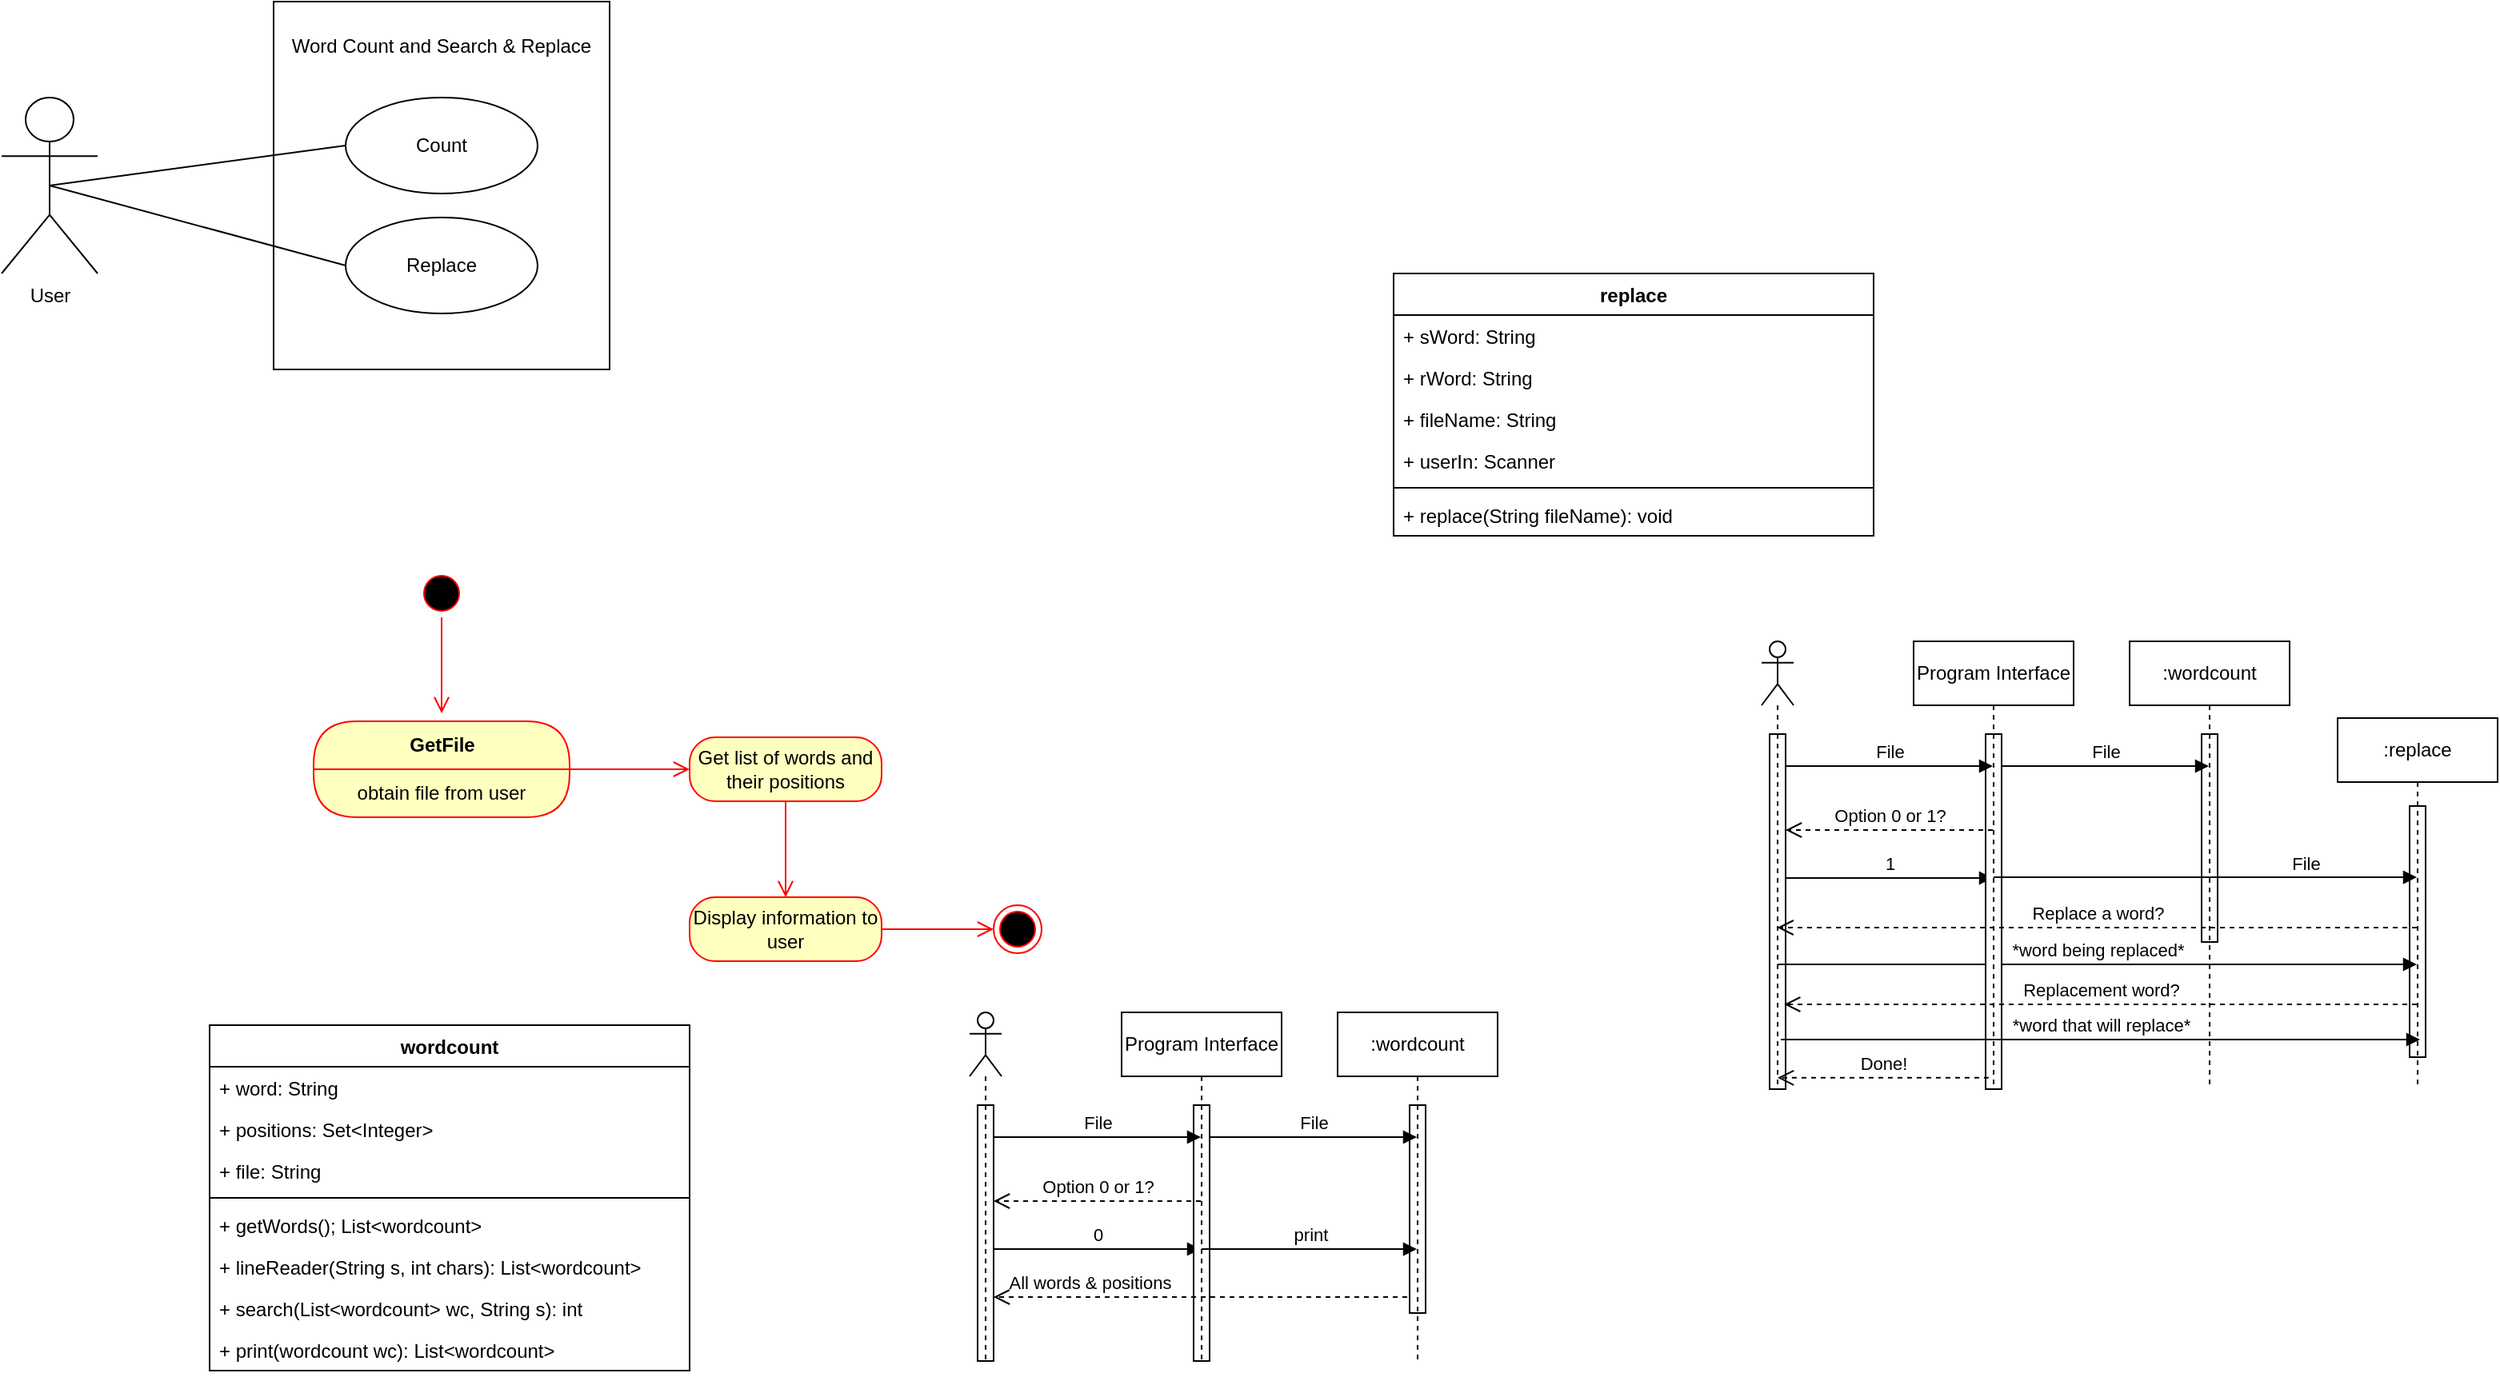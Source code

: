 <mxfile version="12.8.9" type="device"><diagram id="NhJ52JXwNd7fQe1UTmcK" name="Page-1"><mxGraphModel dx="1002" dy="770" grid="1" gridSize="10" guides="1" tooltips="1" connect="1" arrows="1" fold="1" page="1" pageScale="1" pageWidth="850" pageHeight="1100" math="0" shadow="0"><root><mxCell id="0"/><mxCell id="1" parent="0"/><mxCell id="6uRurRRvnaTjxOEBC3Tr-1" value="" style="rounded=0;whiteSpace=wrap;html=1;" parent="1" vertex="1"><mxGeometry x="270" y="150" width="210" height="230" as="geometry"/></mxCell><mxCell id="6uRurRRvnaTjxOEBC3Tr-2" value="&lt;br&gt;Word Count and Search &amp;amp; Replace" style="text;html=1;strokeColor=none;fillColor=none;align=center;verticalAlign=middle;whiteSpace=wrap;rounded=0;" parent="1" vertex="1"><mxGeometry x="280" y="160" width="190" height="20" as="geometry"/></mxCell><mxCell id="6uRurRRvnaTjxOEBC3Tr-3" value="" style="ellipse;whiteSpace=wrap;html=1;" parent="1" vertex="1"><mxGeometry x="315" y="210" width="120" height="60" as="geometry"/></mxCell><mxCell id="6uRurRRvnaTjxOEBC3Tr-4" value="Count" style="text;html=1;strokeColor=none;fillColor=none;align=center;verticalAlign=middle;whiteSpace=wrap;rounded=0;" parent="1" vertex="1"><mxGeometry x="355" y="230" width="40" height="20" as="geometry"/></mxCell><mxCell id="6uRurRRvnaTjxOEBC3Tr-5" value="" style="ellipse;whiteSpace=wrap;html=1;" parent="1" vertex="1"><mxGeometry x="315" y="285" width="120" height="60" as="geometry"/></mxCell><mxCell id="6uRurRRvnaTjxOEBC3Tr-7" value="Replace" style="text;html=1;strokeColor=none;fillColor=none;align=center;verticalAlign=middle;whiteSpace=wrap;rounded=0;" parent="1" vertex="1"><mxGeometry x="355" y="305" width="40" height="20" as="geometry"/></mxCell><mxCell id="6uRurRRvnaTjxOEBC3Tr-10" style="rounded=0;orthogonalLoop=1;jettySize=auto;html=1;exitX=0.5;exitY=0.5;exitDx=0;exitDy=0;exitPerimeter=0;entryX=0;entryY=0.5;entryDx=0;entryDy=0;strokeColor=#000000;endArrow=none;endFill=0;" parent="1" source="6uRurRRvnaTjxOEBC3Tr-9" target="6uRurRRvnaTjxOEBC3Tr-3" edge="1"><mxGeometry relative="1" as="geometry"/></mxCell><mxCell id="6uRurRRvnaTjxOEBC3Tr-11" style="edgeStyle=none;rounded=0;orthogonalLoop=1;jettySize=auto;html=1;exitX=0.5;exitY=0.5;exitDx=0;exitDy=0;exitPerimeter=0;entryX=0;entryY=0.5;entryDx=0;entryDy=0;endArrow=none;endFill=0;strokeColor=#000000;" parent="1" source="6uRurRRvnaTjxOEBC3Tr-9" target="6uRurRRvnaTjxOEBC3Tr-5" edge="1"><mxGeometry relative="1" as="geometry"/></mxCell><mxCell id="6uRurRRvnaTjxOEBC3Tr-9" value="User" style="shape=umlActor;verticalLabelPosition=bottom;labelBackgroundColor=#ffffff;verticalAlign=top;html=1;outlineConnect=0;" parent="1" vertex="1"><mxGeometry x="100" y="210" width="60" height="110" as="geometry"/></mxCell><mxCell id="6uRurRRvnaTjxOEBC3Tr-13" value="" style="ellipse;html=1;shape=startState;fillColor=#000000;strokeColor=#ff0000;" parent="1" vertex="1"><mxGeometry x="360" y="505" width="30" height="30" as="geometry"/></mxCell><mxCell id="6uRurRRvnaTjxOEBC3Tr-14" value="" style="edgeStyle=orthogonalEdgeStyle;html=1;verticalAlign=bottom;endArrow=open;endSize=8;strokeColor=#ff0000;" parent="1" source="6uRurRRvnaTjxOEBC3Tr-13" edge="1"><mxGeometry relative="1" as="geometry"><mxPoint x="375" y="595" as="targetPoint"/></mxGeometry></mxCell><mxCell id="6uRurRRvnaTjxOEBC3Tr-17" value="GetFile" style="swimlane;html=1;fontStyle=1;align=center;verticalAlign=middle;childLayout=stackLayout;horizontal=1;startSize=30;horizontalStack=0;resizeParent=0;resizeLast=1;container=0;fontColor=#000000;collapsible=0;rounded=1;arcSize=30;strokeColor=#ff0000;fillColor=#ffffc0;swimlaneFillColor=#ffffc0;dropTarget=0;" parent="1" vertex="1"><mxGeometry x="295" y="600" width="160" height="60" as="geometry"/></mxCell><mxCell id="6uRurRRvnaTjxOEBC3Tr-18" value="obtain file from user" style="text;html=1;strokeColor=none;fillColor=none;align=center;verticalAlign=middle;spacingLeft=4;spacingRight=4;whiteSpace=wrap;overflow=hidden;rotatable=0;fontColor=#000000;" parent="6uRurRRvnaTjxOEBC3Tr-17" vertex="1"><mxGeometry y="30" width="160" height="30" as="geometry"/></mxCell><mxCell id="6uRurRRvnaTjxOEBC3Tr-19" value="" style="edgeStyle=orthogonalEdgeStyle;html=1;verticalAlign=bottom;endArrow=open;endSize=8;strokeColor=#ff0000;" parent="1" source="6uRurRRvnaTjxOEBC3Tr-17" edge="1"><mxGeometry relative="1" as="geometry"><mxPoint x="530" y="630" as="targetPoint"/></mxGeometry></mxCell><mxCell id="6uRurRRvnaTjxOEBC3Tr-23" value="Get list of words and their positions" style="rounded=1;whiteSpace=wrap;html=1;arcSize=40;fontColor=#000000;fillColor=#ffffc0;strokeColor=#ff0000;" parent="1" vertex="1"><mxGeometry x="530" y="610" width="120" height="40" as="geometry"/></mxCell><mxCell id="6uRurRRvnaTjxOEBC3Tr-24" value="" style="edgeStyle=orthogonalEdgeStyle;html=1;verticalAlign=bottom;endArrow=open;endSize=8;strokeColor=#ff0000;" parent="1" source="6uRurRRvnaTjxOEBC3Tr-23" edge="1"><mxGeometry relative="1" as="geometry"><mxPoint x="590" y="710" as="targetPoint"/></mxGeometry></mxCell><mxCell id="6uRurRRvnaTjxOEBC3Tr-25" value="Display information to user" style="rounded=1;whiteSpace=wrap;html=1;arcSize=40;fontColor=#000000;fillColor=#ffffc0;strokeColor=#ff0000;" parent="1" vertex="1"><mxGeometry x="530" y="710" width="120" height="40" as="geometry"/></mxCell><mxCell id="6uRurRRvnaTjxOEBC3Tr-26" value="" style="edgeStyle=orthogonalEdgeStyle;html=1;verticalAlign=bottom;endArrow=open;endSize=8;strokeColor=#ff0000;entryX=0;entryY=0.5;entryDx=0;entryDy=0;" parent="1" source="6uRurRRvnaTjxOEBC3Tr-25" target="6uRurRRvnaTjxOEBC3Tr-27" edge="1"><mxGeometry relative="1" as="geometry"><mxPoint x="590" y="810" as="targetPoint"/></mxGeometry></mxCell><mxCell id="6uRurRRvnaTjxOEBC3Tr-27" value="" style="ellipse;html=1;shape=endState;fillColor=#000000;strokeColor=#ff0000;" parent="1" vertex="1"><mxGeometry x="720" y="715" width="30" height="30" as="geometry"/></mxCell><mxCell id="kAFtCRI18ZNxF_PGifZE-1" value="wordcount" style="swimlane;fontStyle=1;align=center;verticalAlign=top;childLayout=stackLayout;horizontal=1;startSize=26;horizontalStack=0;resizeParent=1;resizeParentMax=0;resizeLast=0;collapsible=1;marginBottom=0;" parent="1" vertex="1"><mxGeometry x="230" y="790" width="300" height="216" as="geometry"/></mxCell><mxCell id="kAFtCRI18ZNxF_PGifZE-2" value="+ word: String" style="text;strokeColor=none;fillColor=none;align=left;verticalAlign=top;spacingLeft=4;spacingRight=4;overflow=hidden;rotatable=0;points=[[0,0.5],[1,0.5]];portConstraint=eastwest;" parent="kAFtCRI18ZNxF_PGifZE-1" vertex="1"><mxGeometry y="26" width="300" height="26" as="geometry"/></mxCell><mxCell id="kAFtCRI18ZNxF_PGifZE-5" value="+ positions: Set&lt;Integer&gt;" style="text;strokeColor=none;fillColor=none;align=left;verticalAlign=top;spacingLeft=4;spacingRight=4;overflow=hidden;rotatable=0;points=[[0,0.5],[1,0.5]];portConstraint=eastwest;" parent="kAFtCRI18ZNxF_PGifZE-1" vertex="1"><mxGeometry y="52" width="300" height="26" as="geometry"/></mxCell><mxCell id="kAFtCRI18ZNxF_PGifZE-6" value="+ file: String" style="text;strokeColor=none;fillColor=none;align=left;verticalAlign=top;spacingLeft=4;spacingRight=4;overflow=hidden;rotatable=0;points=[[0,0.5],[1,0.5]];portConstraint=eastwest;" parent="kAFtCRI18ZNxF_PGifZE-1" vertex="1"><mxGeometry y="78" width="300" height="26" as="geometry"/></mxCell><mxCell id="kAFtCRI18ZNxF_PGifZE-3" value="" style="line;strokeWidth=1;fillColor=none;align=left;verticalAlign=middle;spacingTop=-1;spacingLeft=3;spacingRight=3;rotatable=0;labelPosition=right;points=[];portConstraint=eastwest;" parent="kAFtCRI18ZNxF_PGifZE-1" vertex="1"><mxGeometry y="104" width="300" height="8" as="geometry"/></mxCell><mxCell id="kAFtCRI18ZNxF_PGifZE-4" value="+ getWords(); List&lt;wordcount&gt;" style="text;strokeColor=none;fillColor=none;align=left;verticalAlign=top;spacingLeft=4;spacingRight=4;overflow=hidden;rotatable=0;points=[[0,0.5],[1,0.5]];portConstraint=eastwest;" parent="kAFtCRI18ZNxF_PGifZE-1" vertex="1"><mxGeometry y="112" width="300" height="26" as="geometry"/></mxCell><mxCell id="kAFtCRI18ZNxF_PGifZE-7" value="+ lineReader(String s, int chars): List&lt;wordcount&gt;" style="text;strokeColor=none;fillColor=none;align=left;verticalAlign=top;spacingLeft=4;spacingRight=4;overflow=hidden;rotatable=0;points=[[0,0.5],[1,0.5]];portConstraint=eastwest;" parent="kAFtCRI18ZNxF_PGifZE-1" vertex="1"><mxGeometry y="138" width="300" height="26" as="geometry"/></mxCell><mxCell id="kAFtCRI18ZNxF_PGifZE-8" value="+ search(List&lt;wordcount&gt; wc, String s): int" style="text;strokeColor=none;fillColor=none;align=left;verticalAlign=top;spacingLeft=4;spacingRight=4;overflow=hidden;rotatable=0;points=[[0,0.5],[1,0.5]];portConstraint=eastwest;" parent="kAFtCRI18ZNxF_PGifZE-1" vertex="1"><mxGeometry y="164" width="300" height="26" as="geometry"/></mxCell><mxCell id="kAFtCRI18ZNxF_PGifZE-9" value="+ print(wordcount wc): List&lt;wordcount&gt;" style="text;strokeColor=none;fillColor=none;align=left;verticalAlign=top;spacingLeft=4;spacingRight=4;overflow=hidden;rotatable=0;points=[[0,0.5],[1,0.5]];portConstraint=eastwest;" parent="kAFtCRI18ZNxF_PGifZE-1" vertex="1"><mxGeometry y="190" width="300" height="26" as="geometry"/></mxCell><mxCell id="kAFtCRI18ZNxF_PGifZE-10" value="" style="html=1;points=[];perimeter=orthogonalPerimeter;" parent="1" vertex="1"><mxGeometry x="710" y="840" width="10" height="160" as="geometry"/></mxCell><mxCell id="kAFtCRI18ZNxF_PGifZE-12" value="" style="shape=umlLifeline;participant=umlActor;perimeter=lifelinePerimeter;whiteSpace=wrap;html=1;container=1;collapsible=0;recursiveResize=0;verticalAlign=top;spacingTop=36;labelBackgroundColor=#ffffff;outlineConnect=0;" parent="1" vertex="1"><mxGeometry x="705" y="782" width="20" height="218" as="geometry"/></mxCell><mxCell id="kAFtCRI18ZNxF_PGifZE-19" value="0" style="html=1;verticalAlign=bottom;endArrow=block;" parent="kAFtCRI18ZNxF_PGifZE-12" target="kAFtCRI18ZNxF_PGifZE-16" edge="1"><mxGeometry width="80" relative="1" as="geometry"><mxPoint x="15" y="148" as="sourcePoint"/><mxPoint x="95" y="148" as="targetPoint"/></mxGeometry></mxCell><mxCell id="kAFtCRI18ZNxF_PGifZE-15" value="" style="html=1;points=[];perimeter=orthogonalPerimeter;" parent="1" vertex="1"><mxGeometry x="845" y="840" width="10" height="160" as="geometry"/></mxCell><mxCell id="kAFtCRI18ZNxF_PGifZE-16" value="Program Interface" style="shape=umlLifeline;perimeter=lifelinePerimeter;whiteSpace=wrap;html=1;container=1;collapsible=0;recursiveResize=0;outlineConnect=0;" parent="1" vertex="1"><mxGeometry x="800" y="782" width="100" height="218" as="geometry"/></mxCell><object label="File" id="kAFtCRI18ZNxF_PGifZE-17"><mxCell style="html=1;verticalAlign=bottom;endArrow=block;" parent="1" target="kAFtCRI18ZNxF_PGifZE-16" edge="1"><mxGeometry width="80" relative="1" as="geometry"><mxPoint x="720" y="860" as="sourcePoint"/><mxPoint x="800" y="860" as="targetPoint"/></mxGeometry></mxCell></object><mxCell id="kAFtCRI18ZNxF_PGifZE-18" value="Option 0 or 1?" style="html=1;verticalAlign=bottom;endArrow=open;dashed=1;endSize=8;" parent="1" edge="1"><mxGeometry relative="1" as="geometry"><mxPoint x="849.5" y="900" as="sourcePoint"/><mxPoint x="720" y="900" as="targetPoint"/></mxGeometry></mxCell><mxCell id="kAFtCRI18ZNxF_PGifZE-20" value="All words &amp;amp; positions" style="html=1;verticalAlign=bottom;endArrow=open;dashed=1;endSize=8;" parent="1" edge="1"><mxGeometry x="0.546" relative="1" as="geometry"><mxPoint x="984.5" y="960" as="sourcePoint"/><mxPoint x="720" y="960" as="targetPoint"/><mxPoint as="offset"/></mxGeometry></mxCell><mxCell id="kAFtCRI18ZNxF_PGifZE-29" value="" style="html=1;points=[];perimeter=orthogonalPerimeter;" parent="1" vertex="1"><mxGeometry x="1605" y="653" width="10" height="157" as="geometry"/></mxCell><mxCell id="kAFtCRI18ZNxF_PGifZE-30" value=":replace" style="shape=umlLifeline;perimeter=lifelinePerimeter;whiteSpace=wrap;html=1;container=1;collapsible=0;recursiveResize=0;outlineConnect=0;" parent="1" vertex="1"><mxGeometry x="1560" y="598" width="100" height="232" as="geometry"/></mxCell><mxCell id="kAFtCRI18ZNxF_PGifZE-34" value="" style="html=1;points=[];perimeter=orthogonalPerimeter;" parent="1" vertex="1"><mxGeometry x="980" y="840" width="10" height="130" as="geometry"/></mxCell><mxCell id="kAFtCRI18ZNxF_PGifZE-35" value=":wordcount" style="shape=umlLifeline;perimeter=lifelinePerimeter;whiteSpace=wrap;html=1;container=1;collapsible=0;recursiveResize=0;outlineConnect=0;" parent="1" vertex="1"><mxGeometry x="935" y="782" width="100" height="218" as="geometry"/></mxCell><object label="File" id="kAFtCRI18ZNxF_PGifZE-36"><mxCell style="html=1;verticalAlign=bottom;endArrow=block;" parent="1" target="kAFtCRI18ZNxF_PGifZE-35" edge="1"><mxGeometry width="80" relative="1" as="geometry"><mxPoint x="855" y="860" as="sourcePoint"/><mxPoint x="935" y="860" as="targetPoint"/></mxGeometry></mxCell></object><mxCell id="kAFtCRI18ZNxF_PGifZE-39" value="print" style="html=1;verticalAlign=bottom;endArrow=block;exitX=0.5;exitY=0.679;exitDx=0;exitDy=0;exitPerimeter=0;" parent="1" source="kAFtCRI18ZNxF_PGifZE-16" target="kAFtCRI18ZNxF_PGifZE-35" edge="1"><mxGeometry width="80" relative="1" as="geometry"><mxPoint x="860" y="930" as="sourcePoint"/><mxPoint x="940" y="930" as="targetPoint"/></mxGeometry></mxCell><mxCell id="kAFtCRI18ZNxF_PGifZE-40" value="" style="html=1;points=[];perimeter=orthogonalPerimeter;" parent="1" vertex="1"><mxGeometry x="1205" y="608" width="10" height="222" as="geometry"/></mxCell><mxCell id="kAFtCRI18ZNxF_PGifZE-41" value="" style="shape=umlLifeline;participant=umlActor;perimeter=lifelinePerimeter;whiteSpace=wrap;html=1;container=1;collapsible=0;recursiveResize=0;verticalAlign=top;spacingTop=36;labelBackgroundColor=#ffffff;outlineConnect=0;" parent="1" vertex="1"><mxGeometry x="1200" y="550" width="20" height="280" as="geometry"/></mxCell><mxCell id="kAFtCRI18ZNxF_PGifZE-42" value="1" style="html=1;verticalAlign=bottom;endArrow=block;" parent="kAFtCRI18ZNxF_PGifZE-41" target="kAFtCRI18ZNxF_PGifZE-44" edge="1"><mxGeometry width="80" relative="1" as="geometry"><mxPoint x="15" y="148" as="sourcePoint"/><mxPoint x="95" y="148" as="targetPoint"/></mxGeometry></mxCell><mxCell id="kAFtCRI18ZNxF_PGifZE-53" value="*word being replaced*" style="html=1;verticalAlign=bottom;endArrow=block;" parent="kAFtCRI18ZNxF_PGifZE-41" edge="1"><mxGeometry width="80" relative="1" as="geometry"><mxPoint x="10" y="202" as="sourcePoint"/><mxPoint x="409.5" y="202" as="targetPoint"/></mxGeometry></mxCell><mxCell id="kAFtCRI18ZNxF_PGifZE-43" value="" style="html=1;points=[];perimeter=orthogonalPerimeter;" parent="1" vertex="1"><mxGeometry x="1340" y="608" width="10" height="222" as="geometry"/></mxCell><mxCell id="kAFtCRI18ZNxF_PGifZE-44" value="Program Interface" style="shape=umlLifeline;perimeter=lifelinePerimeter;whiteSpace=wrap;html=1;container=1;collapsible=0;recursiveResize=0;outlineConnect=0;" parent="1" vertex="1"><mxGeometry x="1295" y="550" width="100" height="280" as="geometry"/></mxCell><object label="File" id="kAFtCRI18ZNxF_PGifZE-45"><mxCell style="html=1;verticalAlign=bottom;endArrow=block;" parent="1" target="kAFtCRI18ZNxF_PGifZE-44" edge="1"><mxGeometry width="80" relative="1" as="geometry"><mxPoint x="1215" y="628" as="sourcePoint"/><mxPoint x="1295" y="628" as="targetPoint"/></mxGeometry></mxCell></object><mxCell id="kAFtCRI18ZNxF_PGifZE-46" value="Option 0 or 1?" style="html=1;verticalAlign=bottom;endArrow=open;dashed=1;endSize=8;" parent="1" edge="1"><mxGeometry relative="1" as="geometry"><mxPoint x="1344.5" y="668" as="sourcePoint"/><mxPoint x="1215" y="668" as="targetPoint"/></mxGeometry></mxCell><mxCell id="kAFtCRI18ZNxF_PGifZE-48" value="" style="html=1;points=[];perimeter=orthogonalPerimeter;" parent="1" vertex="1"><mxGeometry x="1475" y="608" width="10" height="130" as="geometry"/></mxCell><mxCell id="kAFtCRI18ZNxF_PGifZE-49" value=":wordcount" style="shape=umlLifeline;perimeter=lifelinePerimeter;whiteSpace=wrap;html=1;container=1;collapsible=0;recursiveResize=0;outlineConnect=0;" parent="1" vertex="1"><mxGeometry x="1430" y="550" width="100" height="280" as="geometry"/></mxCell><object label="File" id="kAFtCRI18ZNxF_PGifZE-50"><mxCell style="html=1;verticalAlign=bottom;endArrow=block;" parent="1" target="kAFtCRI18ZNxF_PGifZE-49" edge="1"><mxGeometry width="80" relative="1" as="geometry"><mxPoint x="1350" y="628" as="sourcePoint"/><mxPoint x="1430" y="628" as="targetPoint"/></mxGeometry></mxCell></object><mxCell id="kAFtCRI18ZNxF_PGifZE-51" value="File" style="html=1;verticalAlign=bottom;endArrow=block;exitX=0.5;exitY=0.679;exitDx=0;exitDy=0;exitPerimeter=0;" parent="1" edge="1"><mxGeometry x="0.474" width="80" relative="1" as="geometry"><mxPoint x="1345" y="697.54" as="sourcePoint"/><mxPoint x="1609.5" y="697.54" as="targetPoint"/><mxPoint as="offset"/></mxGeometry></mxCell><mxCell id="kAFtCRI18ZNxF_PGifZE-52" value="Replace a word?" style="html=1;verticalAlign=bottom;endArrow=open;dashed=1;endSize=8;" parent="1" edge="1"><mxGeometry relative="1" as="geometry"><mxPoint x="1609.5" y="729" as="sourcePoint"/><mxPoint x="1209.81" y="729" as="targetPoint"/></mxGeometry></mxCell><mxCell id="kAFtCRI18ZNxF_PGifZE-54" value="Replacement word?" style="html=1;verticalAlign=bottom;endArrow=open;dashed=1;endSize=8;" parent="1" source="kAFtCRI18ZNxF_PGifZE-30" edge="1"><mxGeometry relative="1" as="geometry"><mxPoint x="1344" y="777" as="sourcePoint"/><mxPoint x="1214.1" y="777" as="targetPoint"/></mxGeometry></mxCell><mxCell id="kAFtCRI18ZNxF_PGifZE-55" value="*word that will replace*" style="html=1;verticalAlign=bottom;endArrow=block;" parent="1" edge="1"><mxGeometry width="80" relative="1" as="geometry"><mxPoint x="1212.0" y="799" as="sourcePoint"/><mxPoint x="1611.5" y="799" as="targetPoint"/></mxGeometry></mxCell><mxCell id="kAFtCRI18ZNxF_PGifZE-56" value="Done!" style="html=1;verticalAlign=bottom;endArrow=open;dashed=1;endSize=8;exitX=0.195;exitY=0.968;exitDx=0;exitDy=0;exitPerimeter=0;" parent="1" source="kAFtCRI18ZNxF_PGifZE-43" target="kAFtCRI18ZNxF_PGifZE-41" edge="1"><mxGeometry relative="1" as="geometry"><mxPoint x="1320" y="820" as="sourcePoint"/><mxPoint x="1240" y="820" as="targetPoint"/></mxGeometry></mxCell><mxCell id="rBWtIQSRMMX6cghCceyy-1" value="replace" style="swimlane;fontStyle=1;align=center;verticalAlign=top;childLayout=stackLayout;horizontal=1;startSize=26;horizontalStack=0;resizeParent=1;resizeParentMax=0;resizeLast=0;collapsible=1;marginBottom=0;" vertex="1" parent="1"><mxGeometry x="970" y="320" width="300" height="164" as="geometry"><mxRectangle x="820" y="430" width="70" height="26" as="alternateBounds"/></mxGeometry></mxCell><mxCell id="rBWtIQSRMMX6cghCceyy-2" value="+ sWord: String" style="text;strokeColor=none;fillColor=none;align=left;verticalAlign=top;spacingLeft=4;spacingRight=4;overflow=hidden;rotatable=0;points=[[0,0.5],[1,0.5]];portConstraint=eastwest;" vertex="1" parent="rBWtIQSRMMX6cghCceyy-1"><mxGeometry y="26" width="300" height="26" as="geometry"/></mxCell><mxCell id="rBWtIQSRMMX6cghCceyy-16" value="+ rWord: String" style="text;strokeColor=none;fillColor=none;align=left;verticalAlign=top;spacingLeft=4;spacingRight=4;overflow=hidden;rotatable=0;points=[[0,0.5],[1,0.5]];portConstraint=eastwest;" vertex="1" parent="rBWtIQSRMMX6cghCceyy-1"><mxGeometry y="52" width="300" height="26" as="geometry"/></mxCell><mxCell id="rBWtIQSRMMX6cghCceyy-4" value="+ fileName: String" style="text;strokeColor=none;fillColor=none;align=left;verticalAlign=top;spacingLeft=4;spacingRight=4;overflow=hidden;rotatable=0;points=[[0,0.5],[1,0.5]];portConstraint=eastwest;" vertex="1" parent="rBWtIQSRMMX6cghCceyy-1"><mxGeometry y="78" width="300" height="26" as="geometry"/></mxCell><mxCell id="rBWtIQSRMMX6cghCceyy-3" value="+ userIn: Scanner" style="text;strokeColor=none;fillColor=none;align=left;verticalAlign=top;spacingLeft=4;spacingRight=4;overflow=hidden;rotatable=0;points=[[0,0.5],[1,0.5]];portConstraint=eastwest;" vertex="1" parent="rBWtIQSRMMX6cghCceyy-1"><mxGeometry y="104" width="300" height="26" as="geometry"/></mxCell><mxCell id="rBWtIQSRMMX6cghCceyy-5" value="" style="line;strokeWidth=1;fillColor=none;align=left;verticalAlign=middle;spacingTop=-1;spacingLeft=3;spacingRight=3;rotatable=0;labelPosition=right;points=[];portConstraint=eastwest;" vertex="1" parent="rBWtIQSRMMX6cghCceyy-1"><mxGeometry y="130" width="300" height="8" as="geometry"/></mxCell><mxCell id="rBWtIQSRMMX6cghCceyy-6" value="+ replace(String fileName): void" style="text;strokeColor=none;fillColor=none;align=left;verticalAlign=top;spacingLeft=4;spacingRight=4;overflow=hidden;rotatable=0;points=[[0,0.5],[1,0.5]];portConstraint=eastwest;" vertex="1" parent="rBWtIQSRMMX6cghCceyy-1"><mxGeometry y="138" width="300" height="26" as="geometry"/></mxCell></root></mxGraphModel></diagram></mxfile>